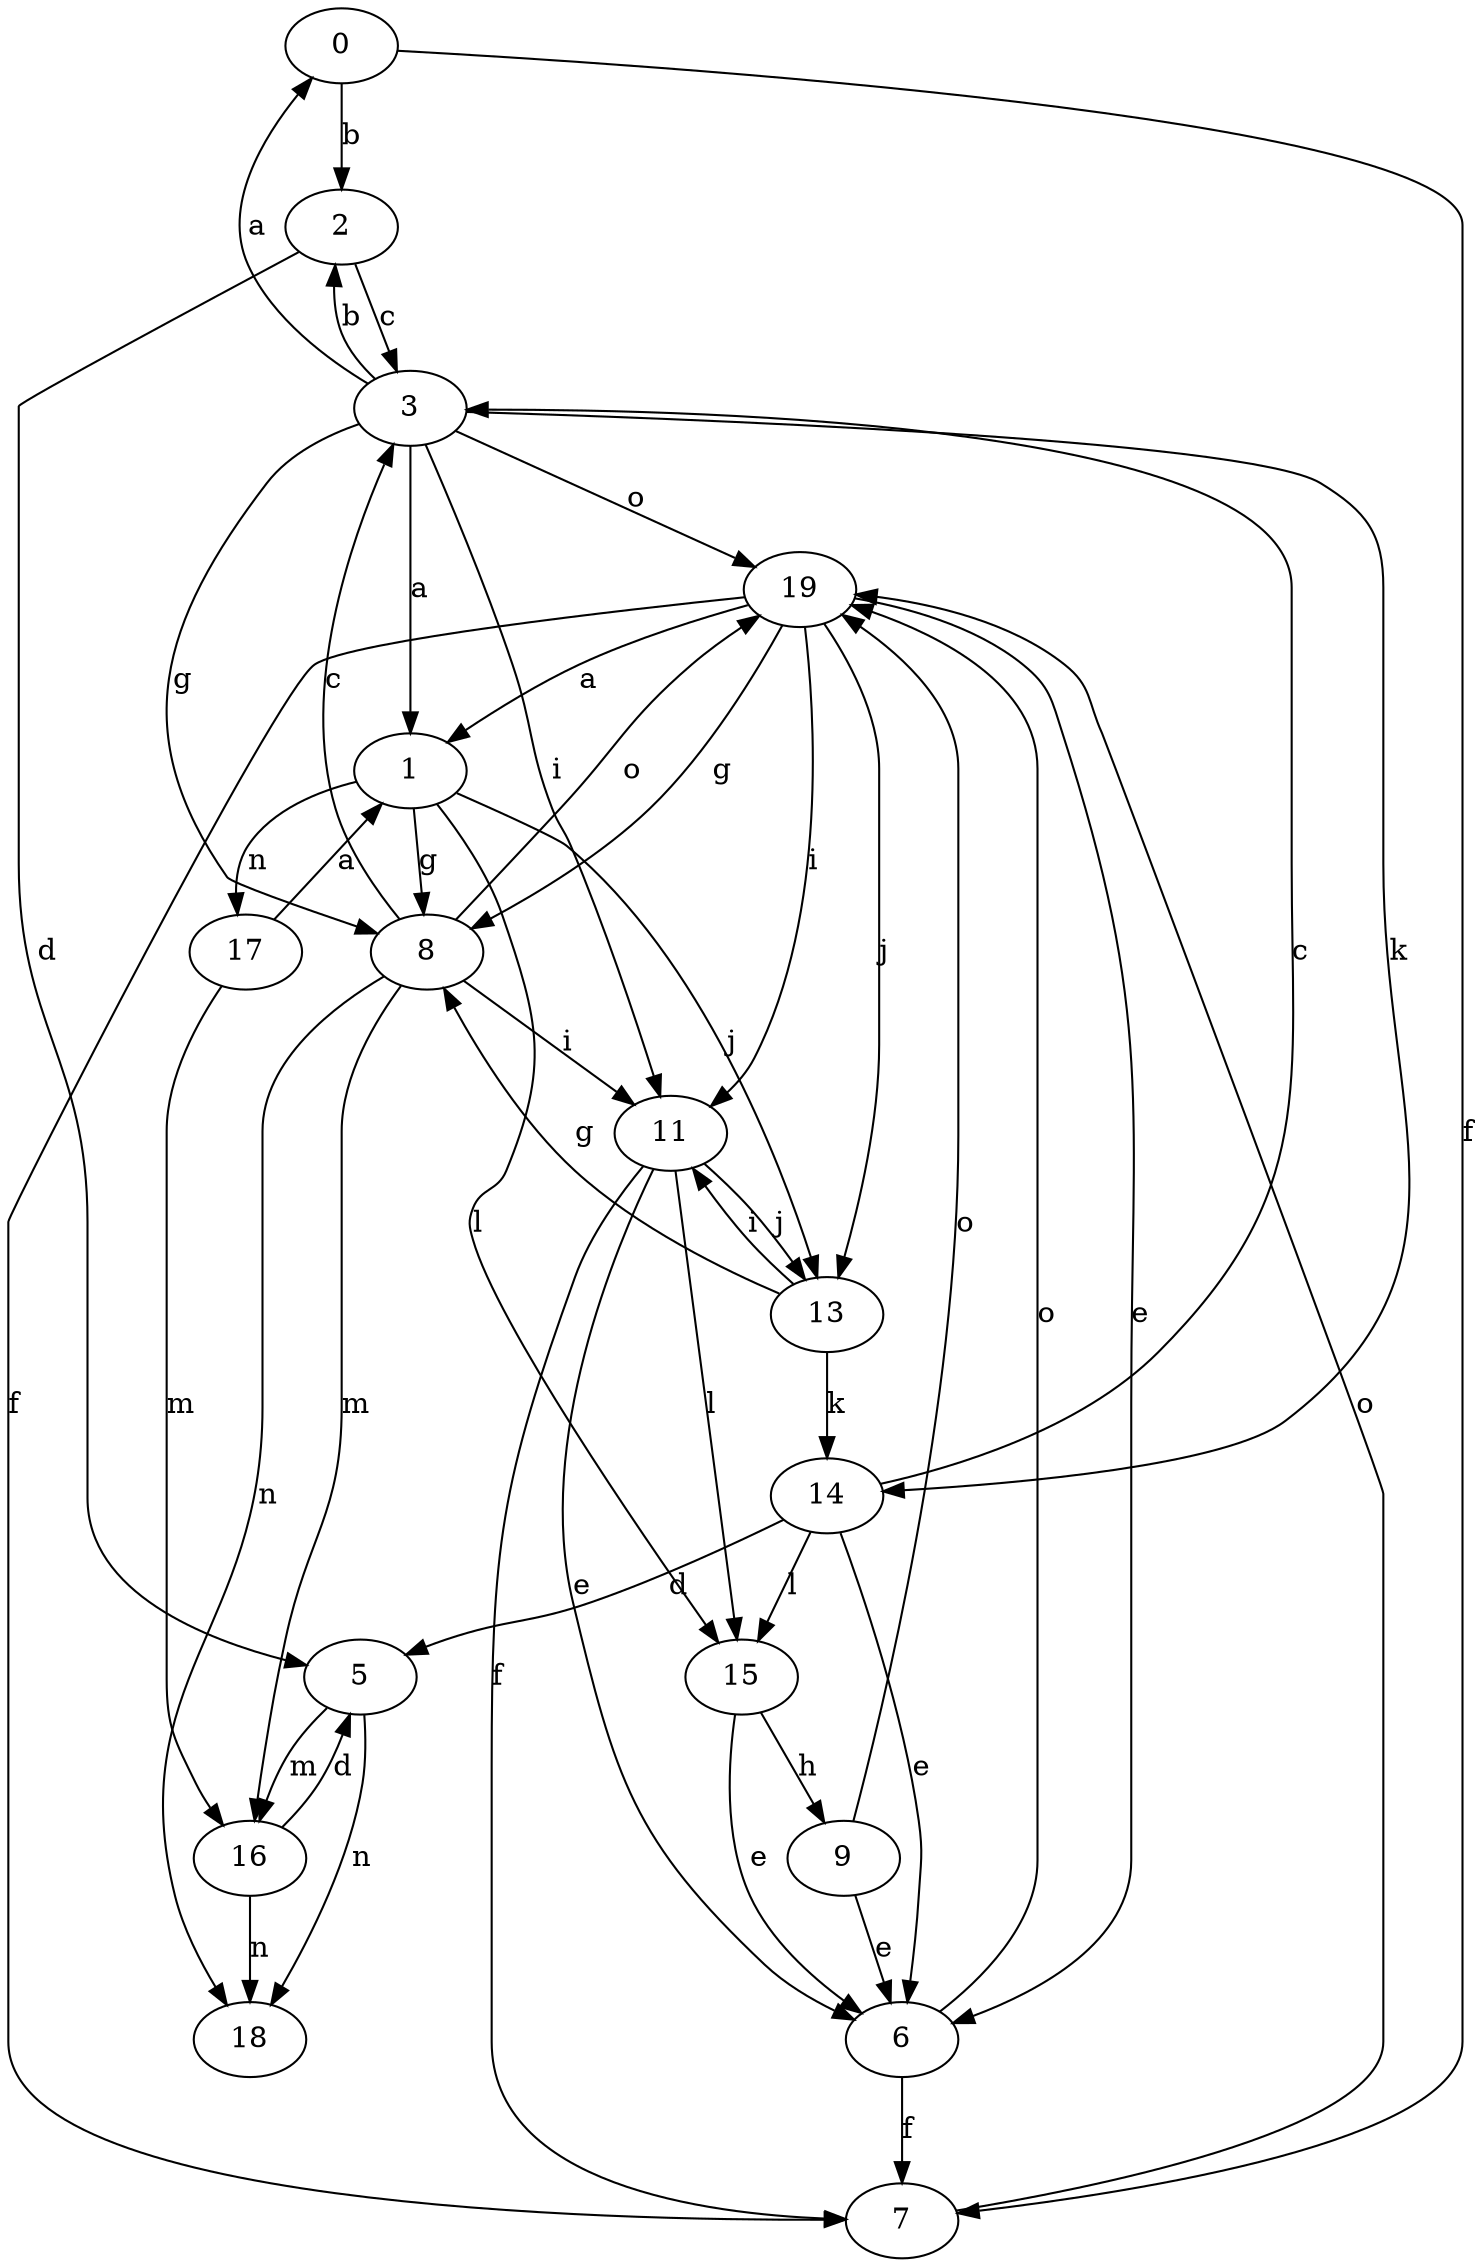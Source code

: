 strict digraph  {
0;
1;
2;
3;
5;
6;
7;
8;
9;
11;
13;
14;
15;
16;
17;
18;
19;
0 -> 2  [label=b];
0 -> 7  [label=f];
1 -> 8  [label=g];
1 -> 13  [label=j];
1 -> 15  [label=l];
1 -> 17  [label=n];
2 -> 3  [label=c];
2 -> 5  [label=d];
3 -> 0  [label=a];
3 -> 1  [label=a];
3 -> 2  [label=b];
3 -> 8  [label=g];
3 -> 11  [label=i];
3 -> 14  [label=k];
3 -> 19  [label=o];
5 -> 16  [label=m];
5 -> 18  [label=n];
6 -> 7  [label=f];
6 -> 19  [label=o];
7 -> 19  [label=o];
8 -> 3  [label=c];
8 -> 11  [label=i];
8 -> 16  [label=m];
8 -> 18  [label=n];
8 -> 19  [label=o];
9 -> 6  [label=e];
9 -> 19  [label=o];
11 -> 6  [label=e];
11 -> 7  [label=f];
11 -> 13  [label=j];
11 -> 15  [label=l];
13 -> 8  [label=g];
13 -> 11  [label=i];
13 -> 14  [label=k];
14 -> 3  [label=c];
14 -> 5  [label=d];
14 -> 6  [label=e];
14 -> 15  [label=l];
15 -> 6  [label=e];
15 -> 9  [label=h];
16 -> 5  [label=d];
16 -> 18  [label=n];
17 -> 1  [label=a];
17 -> 16  [label=m];
19 -> 1  [label=a];
19 -> 6  [label=e];
19 -> 7  [label=f];
19 -> 8  [label=g];
19 -> 11  [label=i];
19 -> 13  [label=j];
}
